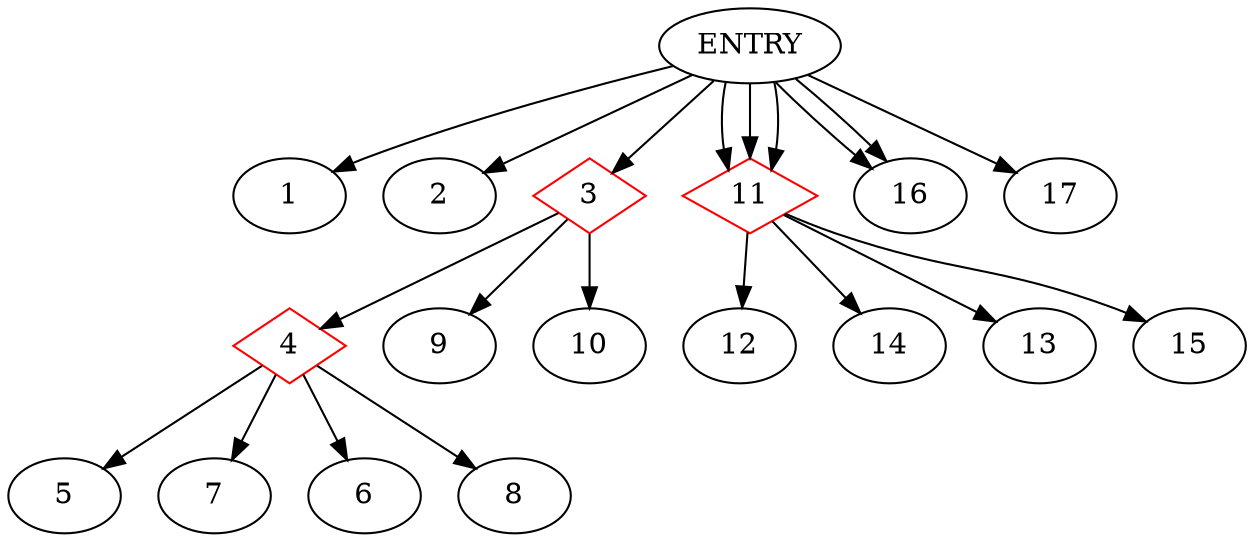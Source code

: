 digraph CDG {
ENTRY -> 1
ENTRY -> 2
3 [shape=diamond, color=red]
ENTRY -> 3
4 [shape=diamond, color=red]
3-> 4
3-> 9
4-> 5
4-> 7
4-> 6
11 [shape=diamond, color=red]
ENTRY -> 11
4-> 8
11 [shape=diamond, color=red]
ENTRY -> 11
3-> 10
11 [shape=diamond, color=red]
ENTRY -> 11
11-> 12
11-> 14
11-> 13
ENTRY -> 16
11-> 15
ENTRY -> 16
ENTRY -> 17
}


